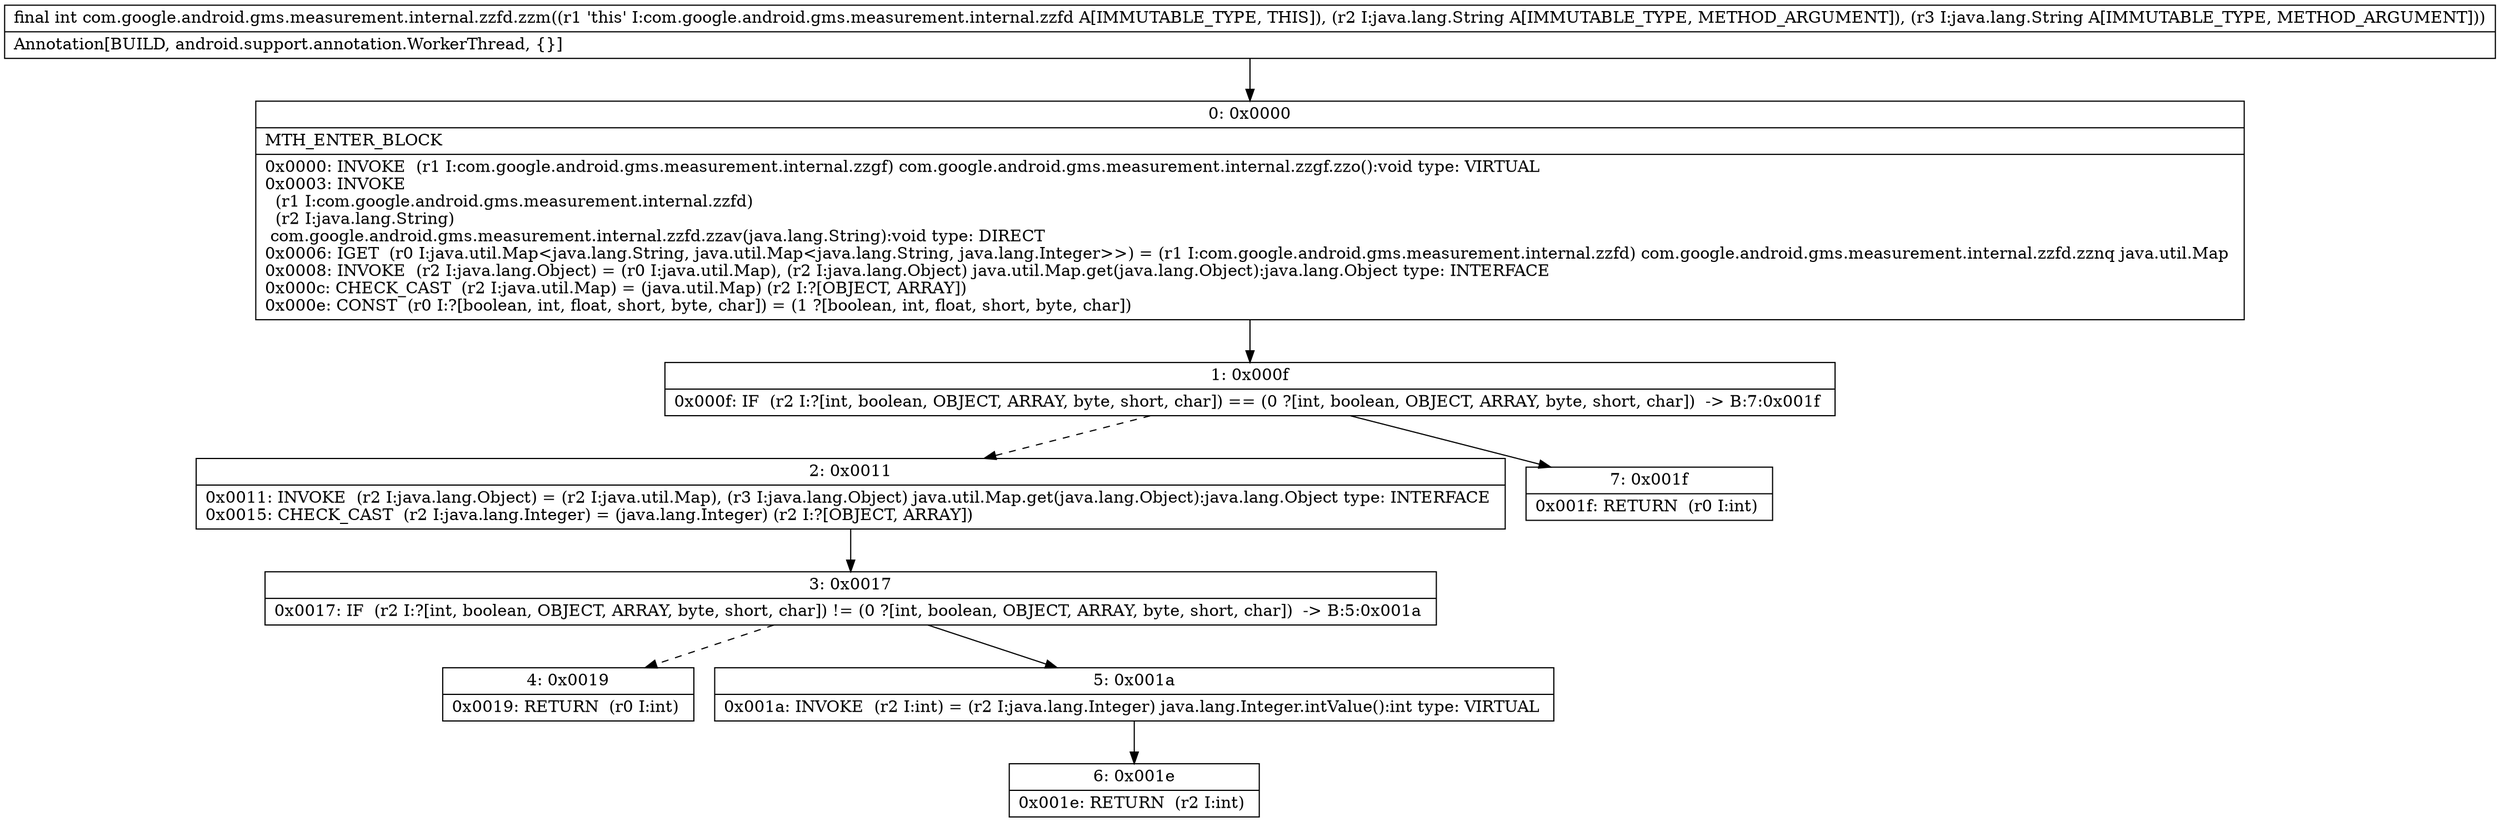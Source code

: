 digraph "CFG forcom.google.android.gms.measurement.internal.zzfd.zzm(Ljava\/lang\/String;Ljava\/lang\/String;)I" {
Node_0 [shape=record,label="{0\:\ 0x0000|MTH_ENTER_BLOCK\l|0x0000: INVOKE  (r1 I:com.google.android.gms.measurement.internal.zzgf) com.google.android.gms.measurement.internal.zzgf.zzo():void type: VIRTUAL \l0x0003: INVOKE  \l  (r1 I:com.google.android.gms.measurement.internal.zzfd)\l  (r2 I:java.lang.String)\l com.google.android.gms.measurement.internal.zzfd.zzav(java.lang.String):void type: DIRECT \l0x0006: IGET  (r0 I:java.util.Map\<java.lang.String, java.util.Map\<java.lang.String, java.lang.Integer\>\>) = (r1 I:com.google.android.gms.measurement.internal.zzfd) com.google.android.gms.measurement.internal.zzfd.zznq java.util.Map \l0x0008: INVOKE  (r2 I:java.lang.Object) = (r0 I:java.util.Map), (r2 I:java.lang.Object) java.util.Map.get(java.lang.Object):java.lang.Object type: INTERFACE \l0x000c: CHECK_CAST  (r2 I:java.util.Map) = (java.util.Map) (r2 I:?[OBJECT, ARRAY]) \l0x000e: CONST  (r0 I:?[boolean, int, float, short, byte, char]) = (1 ?[boolean, int, float, short, byte, char]) \l}"];
Node_1 [shape=record,label="{1\:\ 0x000f|0x000f: IF  (r2 I:?[int, boolean, OBJECT, ARRAY, byte, short, char]) == (0 ?[int, boolean, OBJECT, ARRAY, byte, short, char])  \-\> B:7:0x001f \l}"];
Node_2 [shape=record,label="{2\:\ 0x0011|0x0011: INVOKE  (r2 I:java.lang.Object) = (r2 I:java.util.Map), (r3 I:java.lang.Object) java.util.Map.get(java.lang.Object):java.lang.Object type: INTERFACE \l0x0015: CHECK_CAST  (r2 I:java.lang.Integer) = (java.lang.Integer) (r2 I:?[OBJECT, ARRAY]) \l}"];
Node_3 [shape=record,label="{3\:\ 0x0017|0x0017: IF  (r2 I:?[int, boolean, OBJECT, ARRAY, byte, short, char]) != (0 ?[int, boolean, OBJECT, ARRAY, byte, short, char])  \-\> B:5:0x001a \l}"];
Node_4 [shape=record,label="{4\:\ 0x0019|0x0019: RETURN  (r0 I:int) \l}"];
Node_5 [shape=record,label="{5\:\ 0x001a|0x001a: INVOKE  (r2 I:int) = (r2 I:java.lang.Integer) java.lang.Integer.intValue():int type: VIRTUAL \l}"];
Node_6 [shape=record,label="{6\:\ 0x001e|0x001e: RETURN  (r2 I:int) \l}"];
Node_7 [shape=record,label="{7\:\ 0x001f|0x001f: RETURN  (r0 I:int) \l}"];
MethodNode[shape=record,label="{final int com.google.android.gms.measurement.internal.zzfd.zzm((r1 'this' I:com.google.android.gms.measurement.internal.zzfd A[IMMUTABLE_TYPE, THIS]), (r2 I:java.lang.String A[IMMUTABLE_TYPE, METHOD_ARGUMENT]), (r3 I:java.lang.String A[IMMUTABLE_TYPE, METHOD_ARGUMENT]))  | Annotation[BUILD, android.support.annotation.WorkerThread, \{\}]\l}"];
MethodNode -> Node_0;
Node_0 -> Node_1;
Node_1 -> Node_2[style=dashed];
Node_1 -> Node_7;
Node_2 -> Node_3;
Node_3 -> Node_4[style=dashed];
Node_3 -> Node_5;
Node_5 -> Node_6;
}

